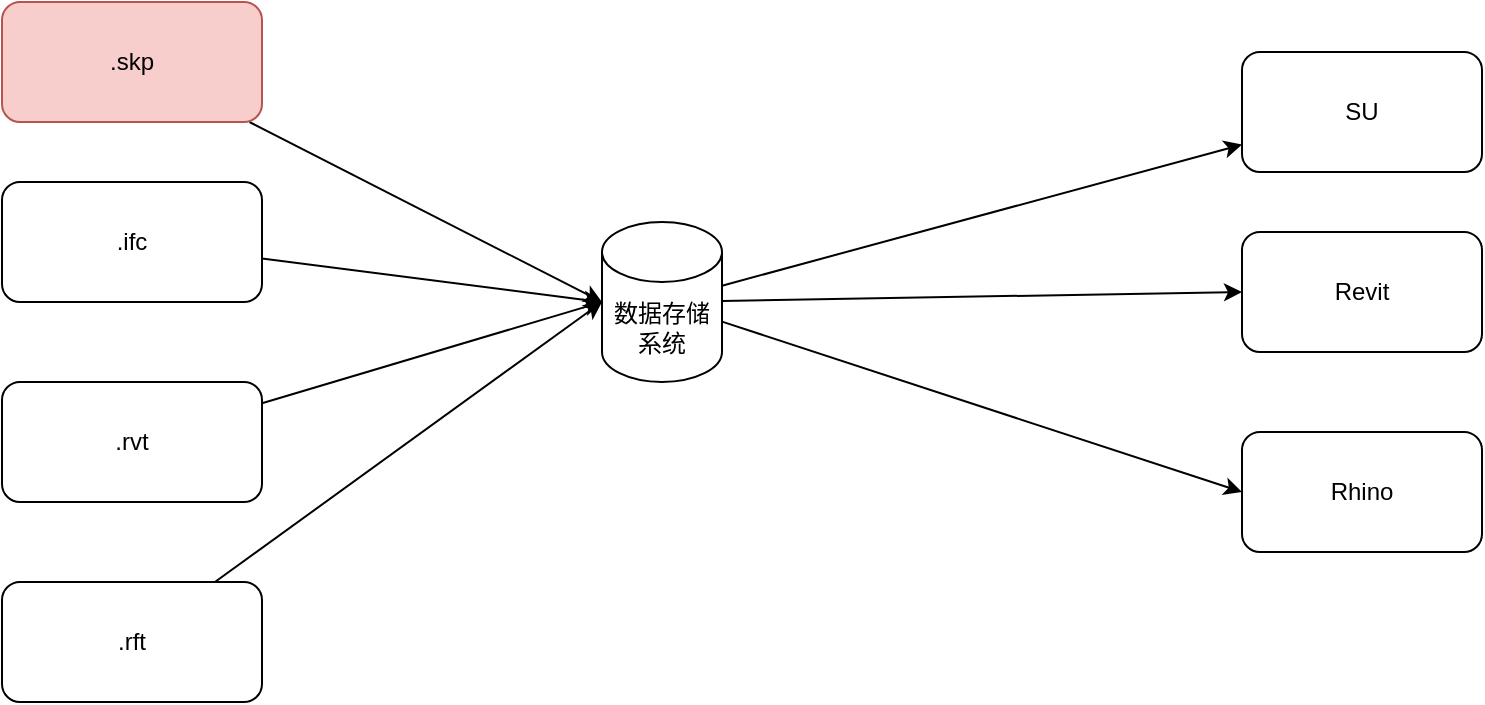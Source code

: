 <mxfile version="15.7.3" type="github">
  <diagram id="6pyxRhWf1QsRiaF_OlMY" name="Page-1">
    <mxGraphModel dx="813" dy="454" grid="1" gridSize="10" guides="1" tooltips="1" connect="1" arrows="1" fold="1" page="1" pageScale="1" pageWidth="827" pageHeight="1169" math="0" shadow="0">
      <root>
        <mxCell id="0" />
        <mxCell id="1" parent="0" />
        <mxCell id="mbRrAeMz2OmrTtf-kYGx-9" style="edgeStyle=none;rounded=0;orthogonalLoop=1;jettySize=auto;html=1;" edge="1" parent="1" source="mbRrAeMz2OmrTtf-kYGx-1" target="mbRrAeMz2OmrTtf-kYGx-8">
          <mxGeometry relative="1" as="geometry" />
        </mxCell>
        <mxCell id="mbRrAeMz2OmrTtf-kYGx-13" style="edgeStyle=none;rounded=0;orthogonalLoop=1;jettySize=auto;html=1;entryX=0;entryY=0.5;entryDx=0;entryDy=0;" edge="1" parent="1" source="mbRrAeMz2OmrTtf-kYGx-1" target="mbRrAeMz2OmrTtf-kYGx-12">
          <mxGeometry relative="1" as="geometry" />
        </mxCell>
        <mxCell id="mbRrAeMz2OmrTtf-kYGx-15" style="edgeStyle=none;rounded=0;orthogonalLoop=1;jettySize=auto;html=1;entryX=0;entryY=0.5;entryDx=0;entryDy=0;" edge="1" parent="1" source="mbRrAeMz2OmrTtf-kYGx-1" target="mbRrAeMz2OmrTtf-kYGx-14">
          <mxGeometry relative="1" as="geometry" />
        </mxCell>
        <mxCell id="mbRrAeMz2OmrTtf-kYGx-1" value="数据存储系统" style="shape=cylinder3;whiteSpace=wrap;html=1;boundedLbl=1;backgroundOutline=1;size=15;" vertex="1" parent="1">
          <mxGeometry x="420" y="280" width="60" height="80" as="geometry" />
        </mxCell>
        <mxCell id="mbRrAeMz2OmrTtf-kYGx-5" style="edgeStyle=none;rounded=0;orthogonalLoop=1;jettySize=auto;html=1;entryX=0;entryY=0.5;entryDx=0;entryDy=0;entryPerimeter=0;" edge="1" parent="1" source="mbRrAeMz2OmrTtf-kYGx-2" target="mbRrAeMz2OmrTtf-kYGx-1">
          <mxGeometry relative="1" as="geometry" />
        </mxCell>
        <mxCell id="mbRrAeMz2OmrTtf-kYGx-2" value=".skp" style="rounded=1;whiteSpace=wrap;html=1;fillColor=#f8cecc;strokeColor=#b85450;" vertex="1" parent="1">
          <mxGeometry x="120" y="170" width="130" height="60" as="geometry" />
        </mxCell>
        <mxCell id="mbRrAeMz2OmrTtf-kYGx-6" style="edgeStyle=none;rounded=0;orthogonalLoop=1;jettySize=auto;html=1;entryX=0;entryY=0.5;entryDx=0;entryDy=0;entryPerimeter=0;" edge="1" parent="1" source="mbRrAeMz2OmrTtf-kYGx-3" target="mbRrAeMz2OmrTtf-kYGx-1">
          <mxGeometry relative="1" as="geometry" />
        </mxCell>
        <mxCell id="mbRrAeMz2OmrTtf-kYGx-3" value=".ifc" style="rounded=1;whiteSpace=wrap;html=1;" vertex="1" parent="1">
          <mxGeometry x="120" y="260" width="130" height="60" as="geometry" />
        </mxCell>
        <mxCell id="mbRrAeMz2OmrTtf-kYGx-7" style="edgeStyle=none;rounded=0;orthogonalLoop=1;jettySize=auto;html=1;entryX=0;entryY=0.5;entryDx=0;entryDy=0;entryPerimeter=0;" edge="1" parent="1" source="mbRrAeMz2OmrTtf-kYGx-4" target="mbRrAeMz2OmrTtf-kYGx-1">
          <mxGeometry relative="1" as="geometry" />
        </mxCell>
        <mxCell id="mbRrAeMz2OmrTtf-kYGx-4" value=".rvt" style="rounded=1;whiteSpace=wrap;html=1;" vertex="1" parent="1">
          <mxGeometry x="120" y="360" width="130" height="60" as="geometry" />
        </mxCell>
        <mxCell id="mbRrAeMz2OmrTtf-kYGx-8" value="SU" style="rounded=1;whiteSpace=wrap;html=1;" vertex="1" parent="1">
          <mxGeometry x="740" y="195" width="120" height="60" as="geometry" />
        </mxCell>
        <mxCell id="mbRrAeMz2OmrTtf-kYGx-11" style="edgeStyle=none;rounded=0;orthogonalLoop=1;jettySize=auto;html=1;entryX=0;entryY=0.5;entryDx=0;entryDy=0;entryPerimeter=0;" edge="1" parent="1" source="mbRrAeMz2OmrTtf-kYGx-10" target="mbRrAeMz2OmrTtf-kYGx-1">
          <mxGeometry relative="1" as="geometry" />
        </mxCell>
        <mxCell id="mbRrAeMz2OmrTtf-kYGx-10" value=".rft" style="rounded=1;whiteSpace=wrap;html=1;" vertex="1" parent="1">
          <mxGeometry x="120" y="460" width="130" height="60" as="geometry" />
        </mxCell>
        <mxCell id="mbRrAeMz2OmrTtf-kYGx-12" value="Revit" style="rounded=1;whiteSpace=wrap;html=1;" vertex="1" parent="1">
          <mxGeometry x="740" y="285" width="120" height="60" as="geometry" />
        </mxCell>
        <mxCell id="mbRrAeMz2OmrTtf-kYGx-14" value="Rhino" style="rounded=1;whiteSpace=wrap;html=1;" vertex="1" parent="1">
          <mxGeometry x="740" y="385" width="120" height="60" as="geometry" />
        </mxCell>
      </root>
    </mxGraphModel>
  </diagram>
</mxfile>

